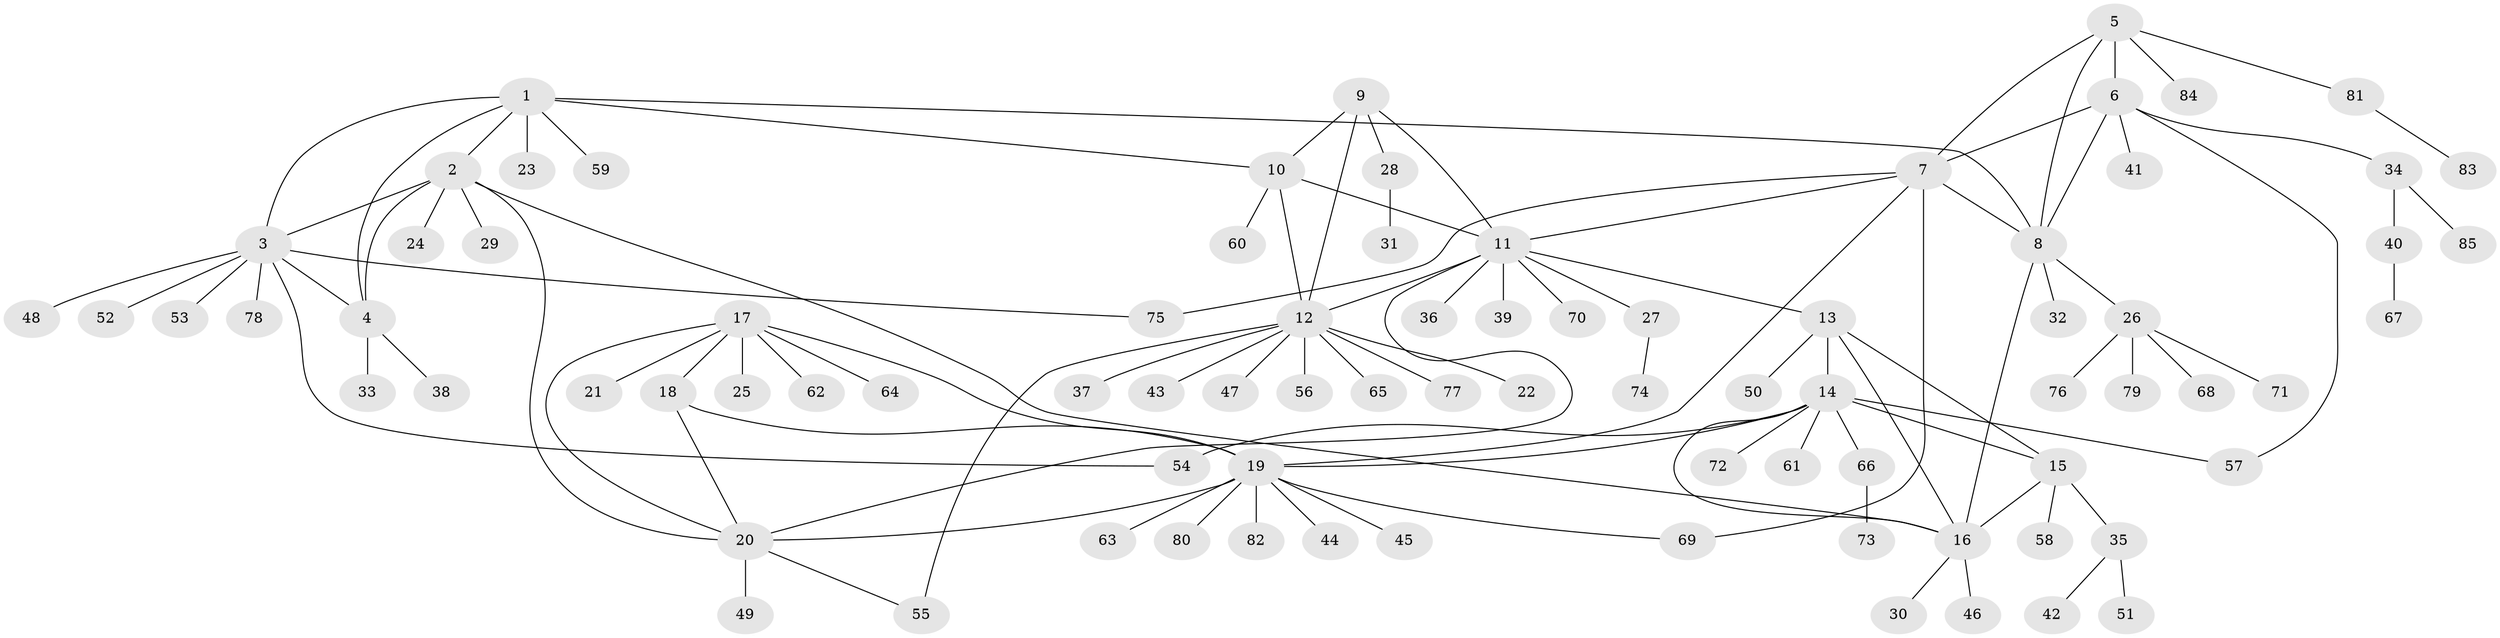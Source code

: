 // Generated by graph-tools (version 1.1) at 2025/11/02/27/25 16:11:32]
// undirected, 85 vertices, 110 edges
graph export_dot {
graph [start="1"]
  node [color=gray90,style=filled];
  1;
  2;
  3;
  4;
  5;
  6;
  7;
  8;
  9;
  10;
  11;
  12;
  13;
  14;
  15;
  16;
  17;
  18;
  19;
  20;
  21;
  22;
  23;
  24;
  25;
  26;
  27;
  28;
  29;
  30;
  31;
  32;
  33;
  34;
  35;
  36;
  37;
  38;
  39;
  40;
  41;
  42;
  43;
  44;
  45;
  46;
  47;
  48;
  49;
  50;
  51;
  52;
  53;
  54;
  55;
  56;
  57;
  58;
  59;
  60;
  61;
  62;
  63;
  64;
  65;
  66;
  67;
  68;
  69;
  70;
  71;
  72;
  73;
  74;
  75;
  76;
  77;
  78;
  79;
  80;
  81;
  82;
  83;
  84;
  85;
  1 -- 2;
  1 -- 3;
  1 -- 4;
  1 -- 8;
  1 -- 10;
  1 -- 23;
  1 -- 59;
  2 -- 3;
  2 -- 4;
  2 -- 16;
  2 -- 20;
  2 -- 24;
  2 -- 29;
  3 -- 4;
  3 -- 48;
  3 -- 52;
  3 -- 53;
  3 -- 54;
  3 -- 75;
  3 -- 78;
  4 -- 33;
  4 -- 38;
  5 -- 6;
  5 -- 7;
  5 -- 8;
  5 -- 81;
  5 -- 84;
  6 -- 7;
  6 -- 8;
  6 -- 34;
  6 -- 41;
  6 -- 57;
  7 -- 8;
  7 -- 11;
  7 -- 19;
  7 -- 69;
  7 -- 75;
  8 -- 16;
  8 -- 26;
  8 -- 32;
  9 -- 10;
  9 -- 11;
  9 -- 12;
  9 -- 28;
  10 -- 11;
  10 -- 12;
  10 -- 60;
  11 -- 12;
  11 -- 13;
  11 -- 20;
  11 -- 27;
  11 -- 36;
  11 -- 39;
  11 -- 70;
  12 -- 22;
  12 -- 37;
  12 -- 43;
  12 -- 47;
  12 -- 55;
  12 -- 56;
  12 -- 65;
  12 -- 77;
  13 -- 14;
  13 -- 15;
  13 -- 16;
  13 -- 50;
  14 -- 15;
  14 -- 16;
  14 -- 19;
  14 -- 54;
  14 -- 57;
  14 -- 61;
  14 -- 66;
  14 -- 72;
  15 -- 16;
  15 -- 35;
  15 -- 58;
  16 -- 30;
  16 -- 46;
  17 -- 18;
  17 -- 19;
  17 -- 20;
  17 -- 21;
  17 -- 25;
  17 -- 62;
  17 -- 64;
  18 -- 19;
  18 -- 20;
  19 -- 20;
  19 -- 44;
  19 -- 45;
  19 -- 63;
  19 -- 69;
  19 -- 80;
  19 -- 82;
  20 -- 49;
  20 -- 55;
  26 -- 68;
  26 -- 71;
  26 -- 76;
  26 -- 79;
  27 -- 74;
  28 -- 31;
  34 -- 40;
  34 -- 85;
  35 -- 42;
  35 -- 51;
  40 -- 67;
  66 -- 73;
  81 -- 83;
}
